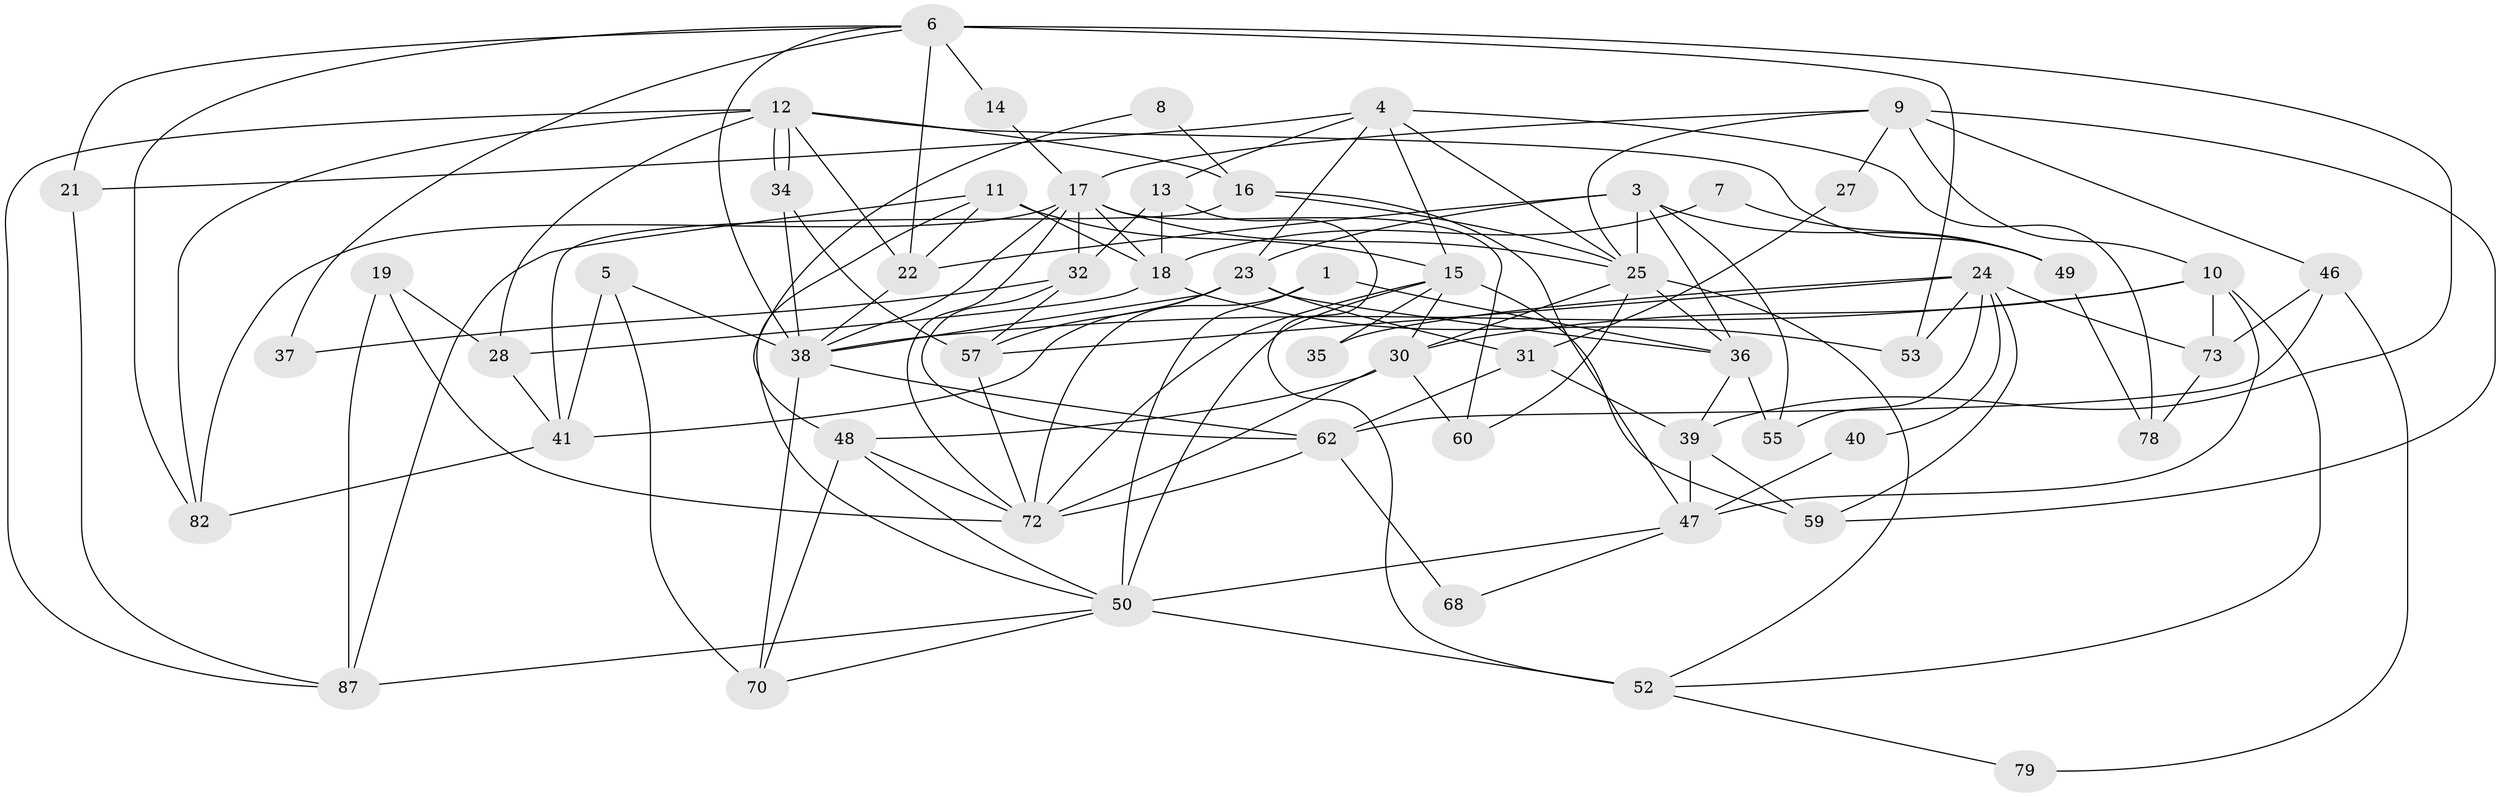 // original degree distribution, {3: 0.26436781609195403, 2: 0.11494252873563218, 4: 0.28735632183908044, 6: 0.09195402298850575, 7: 0.034482758620689655, 5: 0.20689655172413793}
// Generated by graph-tools (version 1.1) at 2025/11/02/27/25 16:11:18]
// undirected, 56 vertices, 133 edges
graph export_dot {
graph [start="1"]
  node [color=gray90,style=filled];
  1 [super="+2"];
  3 [super="+56"];
  4;
  5;
  6 [super="+45"];
  7;
  8;
  9 [super="+44"];
  10 [super="+76"];
  11 [super="+42"];
  12 [super="+54"];
  13;
  14 [super="+67"];
  15 [super="+71"];
  16 [super="+20"];
  17 [super="+26"];
  18 [super="+29"];
  19;
  21;
  22 [super="+81"];
  23 [super="+75"];
  24 [super="+51"];
  25 [super="+33"];
  27;
  28;
  30 [super="+66"];
  31;
  32 [super="+80"];
  34;
  35;
  36 [super="+43"];
  37;
  38 [super="+74"];
  39;
  40;
  41;
  46;
  47 [super="+65"];
  48 [super="+63"];
  49 [super="+69"];
  50 [super="+61"];
  52 [super="+86"];
  53;
  55 [super="+84"];
  57 [super="+58"];
  59 [super="+64"];
  60;
  62 [super="+77"];
  68;
  70 [super="+85"];
  72 [super="+83"];
  73;
  78;
  79;
  82;
  87;
  1 -- 50;
  1 -- 36;
  1 -- 72;
  3 -- 49;
  3 -- 22;
  3 -- 36;
  3 -- 25;
  3 -- 55;
  3 -- 23;
  4 -- 25;
  4 -- 23;
  4 -- 13;
  4 -- 21;
  4 -- 78;
  4 -- 15;
  5 -- 41;
  5 -- 70 [weight=2];
  5 -- 38;
  6 -- 39;
  6 -- 53;
  6 -- 82;
  6 -- 37;
  6 -- 21;
  6 -- 14 [weight=2];
  6 -- 22;
  6 -- 38;
  7 -- 18 [weight=2];
  7 -- 49;
  8 -- 16;
  8 -- 48;
  9 -- 25;
  9 -- 27;
  9 -- 10;
  9 -- 59;
  9 -- 46;
  9 -- 17;
  10 -- 30;
  10 -- 52;
  10 -- 73;
  10 -- 47 [weight=2];
  10 -- 38;
  11 -- 87;
  11 -- 50;
  11 -- 18;
  11 -- 22;
  11 -- 15;
  12 -- 82;
  12 -- 34;
  12 -- 34;
  12 -- 49;
  12 -- 16;
  12 -- 22;
  12 -- 87;
  12 -- 28;
  13 -- 18;
  13 -- 52;
  13 -- 32;
  14 -- 17;
  15 -- 59;
  15 -- 50;
  15 -- 35;
  15 -- 30;
  15 -- 72;
  16 -- 47;
  16 -- 25;
  16 -- 41;
  17 -- 60;
  17 -- 18;
  17 -- 82;
  17 -- 25;
  17 -- 72;
  17 -- 32;
  17 -- 38;
  18 -- 28;
  18 -- 53;
  19 -- 87;
  19 -- 28;
  19 -- 72;
  21 -- 87;
  22 -- 38;
  23 -- 41;
  23 -- 31;
  23 -- 38;
  23 -- 57;
  23 -- 36;
  24 -- 73;
  24 -- 35;
  24 -- 55;
  24 -- 40;
  24 -- 59;
  24 -- 53;
  24 -- 57;
  25 -- 36 [weight=2];
  25 -- 30;
  25 -- 52;
  25 -- 60;
  27 -- 31;
  28 -- 41;
  30 -- 48;
  30 -- 72;
  30 -- 60;
  31 -- 39;
  31 -- 62;
  32 -- 62;
  32 -- 57;
  32 -- 37;
  34 -- 38;
  34 -- 57;
  36 -- 39;
  36 -- 55;
  38 -- 62;
  38 -- 70;
  39 -- 47;
  39 -- 59;
  40 -- 47;
  41 -- 82;
  46 -- 73;
  46 -- 79;
  46 -- 62;
  47 -- 50;
  47 -- 68;
  48 -- 50;
  48 -- 72;
  48 -- 70;
  49 -- 78;
  50 -- 52 [weight=2];
  50 -- 87;
  50 -- 70;
  52 -- 79;
  57 -- 72;
  62 -- 72;
  62 -- 68 [weight=2];
  73 -- 78;
}
